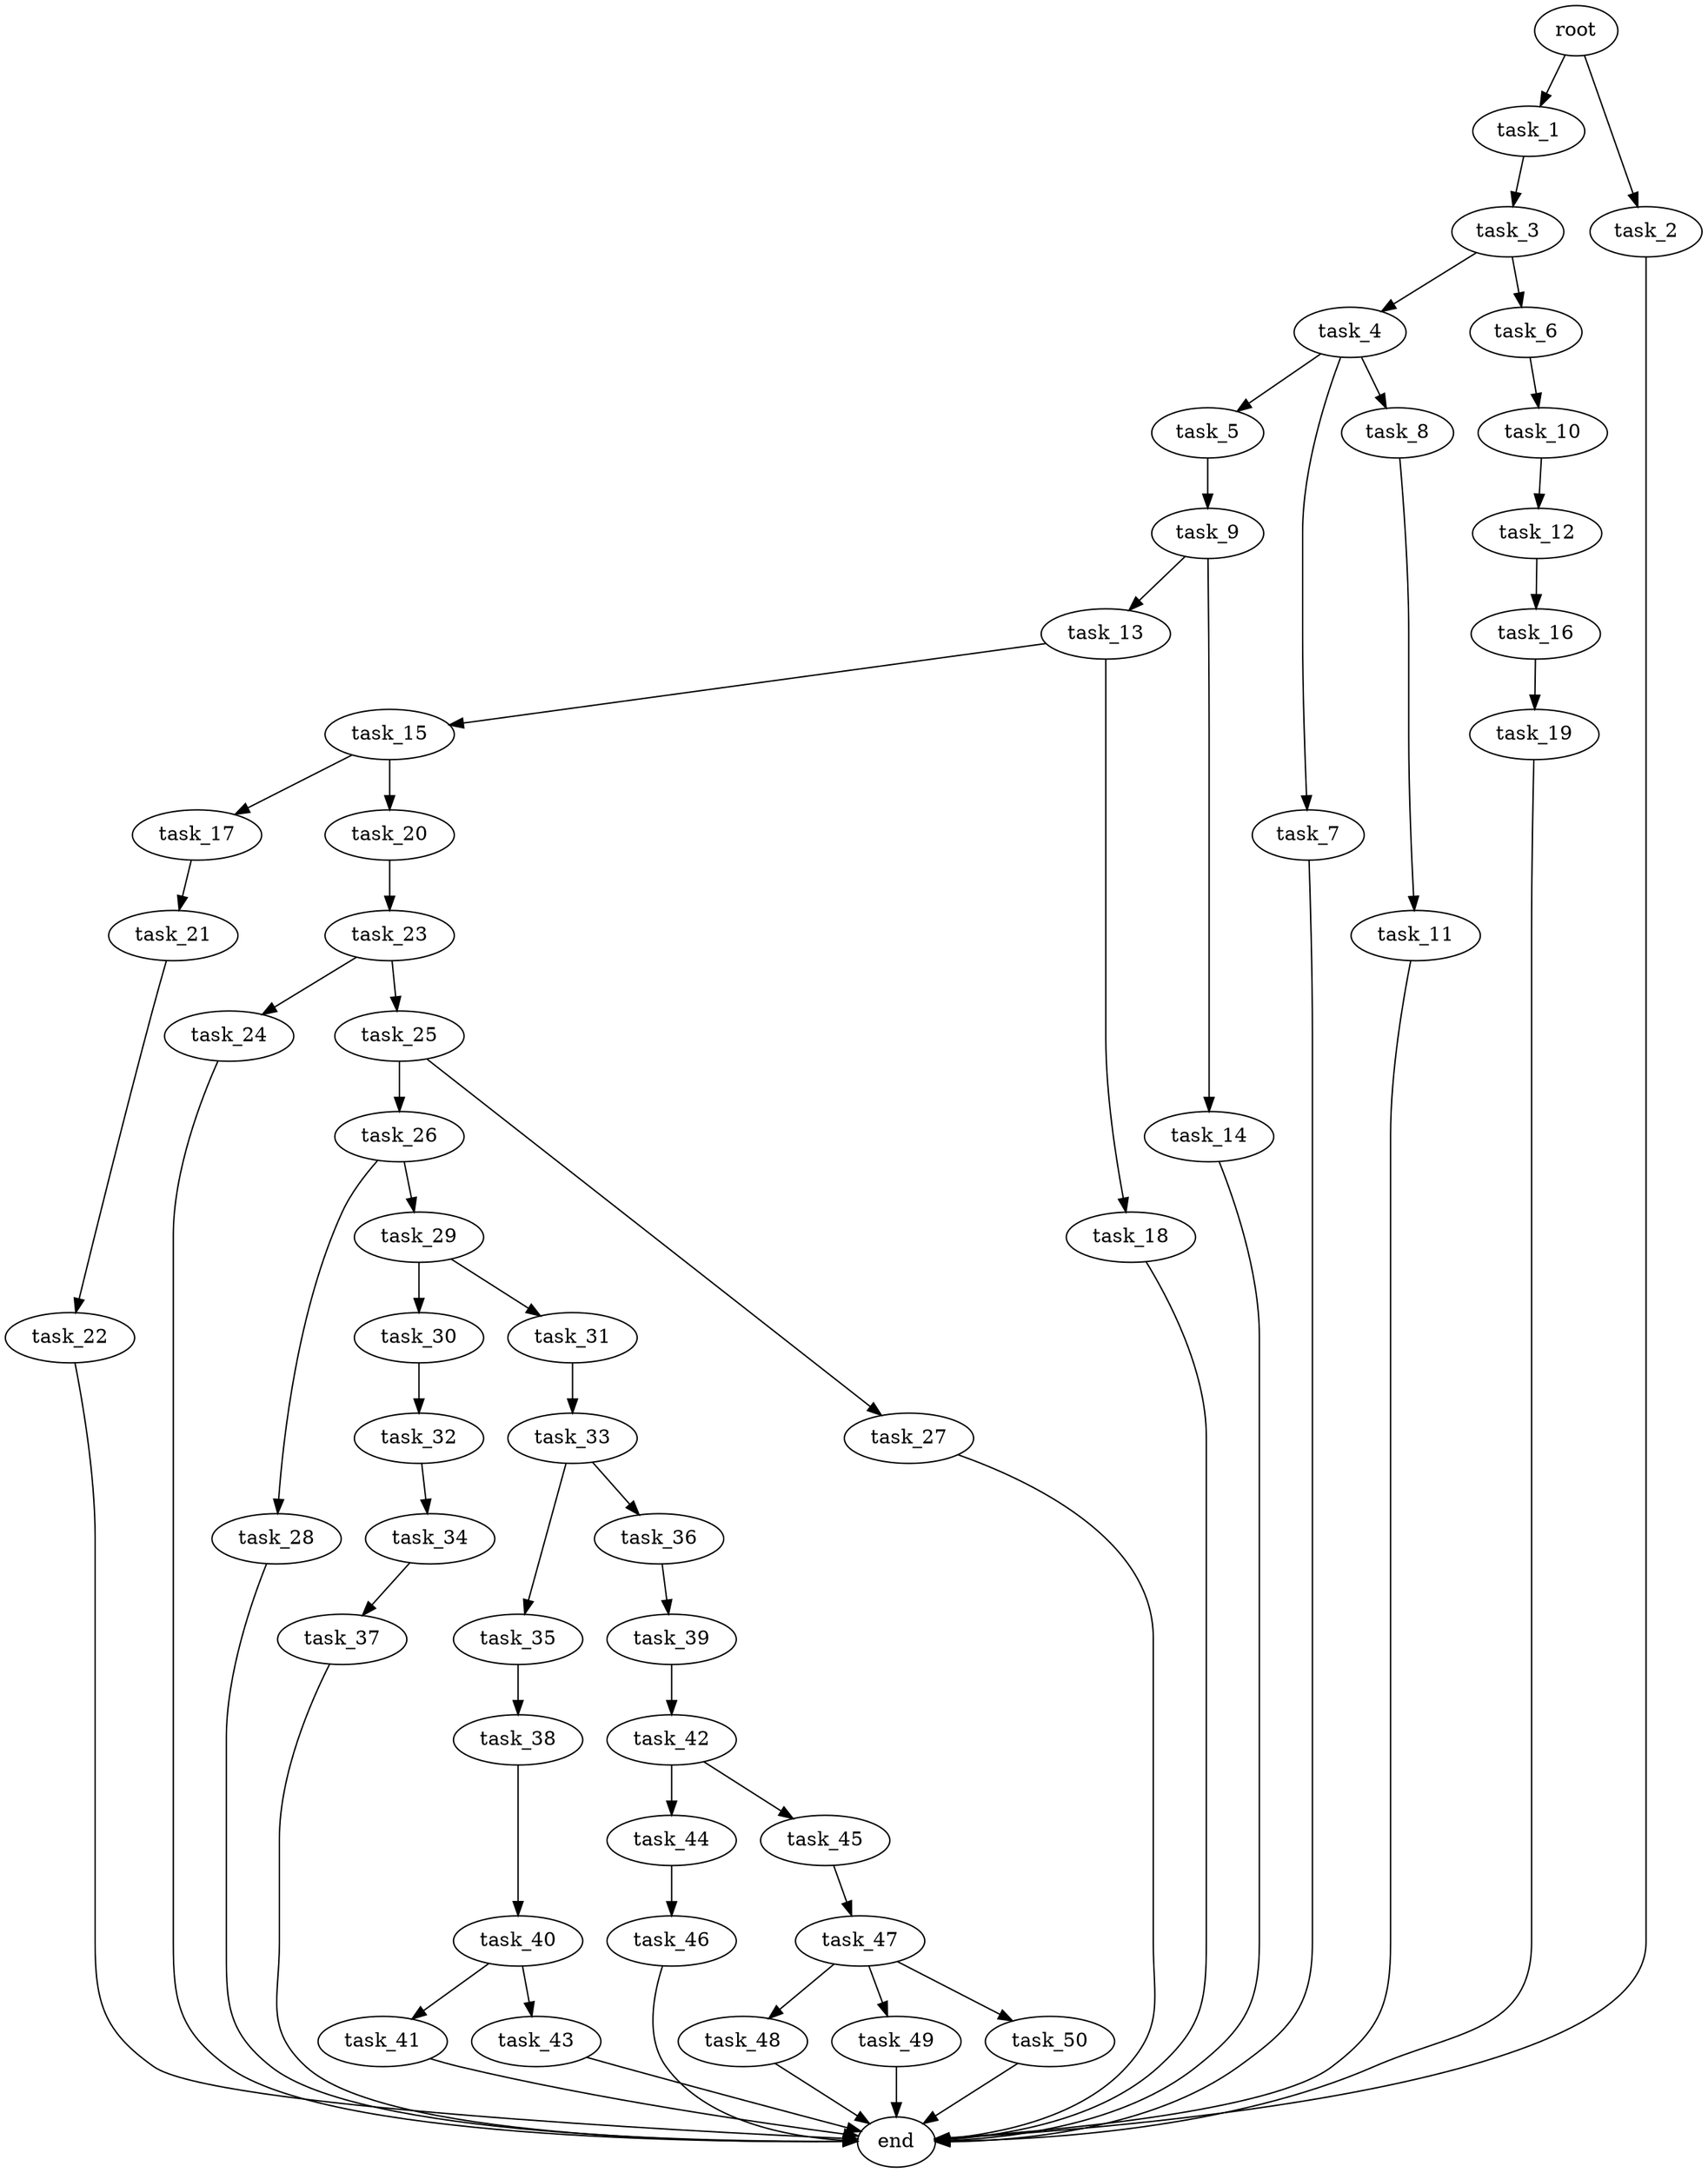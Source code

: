 digraph G {
  root [size="0.000000e+00"];
  task_1 [size="4.660665e+08"];
  task_2 [size="8.511207e+09"];
  task_3 [size="7.385010e+09"];
  task_4 [size="7.963291e+09"];
  task_5 [size="3.726634e+09"];
  task_6 [size="3.571326e+09"];
  task_7 [size="5.062900e+09"];
  task_8 [size="2.422439e+09"];
  task_9 [size="2.905757e+09"];
  task_10 [size="2.634652e+09"];
  task_11 [size="2.442417e+09"];
  task_12 [size="9.831926e+09"];
  task_13 [size="8.005102e+09"];
  task_14 [size="6.547287e+09"];
  task_15 [size="4.227242e+09"];
  task_16 [size="2.460772e+09"];
  task_17 [size="9.538357e+09"];
  task_18 [size="9.137967e+09"];
  task_19 [size="8.649327e+09"];
  task_20 [size="1.302207e+09"];
  task_21 [size="4.116767e+09"];
  task_22 [size="9.838549e+09"];
  task_23 [size="6.313347e+09"];
  task_24 [size="9.154301e+09"];
  task_25 [size="6.711398e+09"];
  task_26 [size="1.357741e+08"];
  task_27 [size="9.579821e+09"];
  task_28 [size="2.603024e+09"];
  task_29 [size="2.900027e+08"];
  task_30 [size="9.995398e+09"];
  task_31 [size="7.368888e+09"];
  task_32 [size="7.023257e+08"];
  task_33 [size="7.356387e+09"];
  task_34 [size="8.149513e+09"];
  task_35 [size="5.849558e+09"];
  task_36 [size="7.534890e+09"];
  task_37 [size="3.617369e+09"];
  task_38 [size="4.214731e+09"];
  task_39 [size="7.875655e+08"];
  task_40 [size="6.894659e+09"];
  task_41 [size="5.978943e+09"];
  task_42 [size="5.677399e+09"];
  task_43 [size="7.356247e+09"];
  task_44 [size="8.335647e+09"];
  task_45 [size="9.936191e+09"];
  task_46 [size="8.685496e+08"];
  task_47 [size="1.018921e+09"];
  task_48 [size="8.867428e+09"];
  task_49 [size="5.024322e+09"];
  task_50 [size="7.489009e+09"];
  end [size="0.000000e+00"];

  root -> task_1 [size="1.000000e-12"];
  root -> task_2 [size="1.000000e-12"];
  task_1 -> task_3 [size="7.385010e+08"];
  task_2 -> end [size="1.000000e-12"];
  task_3 -> task_4 [size="7.963291e+08"];
  task_3 -> task_6 [size="3.571326e+08"];
  task_4 -> task_5 [size="3.726634e+08"];
  task_4 -> task_7 [size="5.062900e+08"];
  task_4 -> task_8 [size="2.422439e+08"];
  task_5 -> task_9 [size="2.905757e+08"];
  task_6 -> task_10 [size="2.634652e+08"];
  task_7 -> end [size="1.000000e-12"];
  task_8 -> task_11 [size="2.442417e+08"];
  task_9 -> task_13 [size="8.005102e+08"];
  task_9 -> task_14 [size="6.547287e+08"];
  task_10 -> task_12 [size="9.831926e+08"];
  task_11 -> end [size="1.000000e-12"];
  task_12 -> task_16 [size="2.460772e+08"];
  task_13 -> task_15 [size="4.227242e+08"];
  task_13 -> task_18 [size="9.137967e+08"];
  task_14 -> end [size="1.000000e-12"];
  task_15 -> task_17 [size="9.538357e+08"];
  task_15 -> task_20 [size="1.302207e+08"];
  task_16 -> task_19 [size="8.649327e+08"];
  task_17 -> task_21 [size="4.116767e+08"];
  task_18 -> end [size="1.000000e-12"];
  task_19 -> end [size="1.000000e-12"];
  task_20 -> task_23 [size="6.313347e+08"];
  task_21 -> task_22 [size="9.838549e+08"];
  task_22 -> end [size="1.000000e-12"];
  task_23 -> task_24 [size="9.154301e+08"];
  task_23 -> task_25 [size="6.711398e+08"];
  task_24 -> end [size="1.000000e-12"];
  task_25 -> task_26 [size="1.357741e+07"];
  task_25 -> task_27 [size="9.579821e+08"];
  task_26 -> task_28 [size="2.603024e+08"];
  task_26 -> task_29 [size="2.900027e+07"];
  task_27 -> end [size="1.000000e-12"];
  task_28 -> end [size="1.000000e-12"];
  task_29 -> task_30 [size="9.995398e+08"];
  task_29 -> task_31 [size="7.368888e+08"];
  task_30 -> task_32 [size="7.023257e+07"];
  task_31 -> task_33 [size="7.356387e+08"];
  task_32 -> task_34 [size="8.149513e+08"];
  task_33 -> task_35 [size="5.849558e+08"];
  task_33 -> task_36 [size="7.534890e+08"];
  task_34 -> task_37 [size="3.617369e+08"];
  task_35 -> task_38 [size="4.214731e+08"];
  task_36 -> task_39 [size="7.875655e+07"];
  task_37 -> end [size="1.000000e-12"];
  task_38 -> task_40 [size="6.894659e+08"];
  task_39 -> task_42 [size="5.677399e+08"];
  task_40 -> task_41 [size="5.978943e+08"];
  task_40 -> task_43 [size="7.356247e+08"];
  task_41 -> end [size="1.000000e-12"];
  task_42 -> task_44 [size="8.335647e+08"];
  task_42 -> task_45 [size="9.936191e+08"];
  task_43 -> end [size="1.000000e-12"];
  task_44 -> task_46 [size="8.685496e+07"];
  task_45 -> task_47 [size="1.018921e+08"];
  task_46 -> end [size="1.000000e-12"];
  task_47 -> task_48 [size="8.867428e+08"];
  task_47 -> task_49 [size="5.024322e+08"];
  task_47 -> task_50 [size="7.489009e+08"];
  task_48 -> end [size="1.000000e-12"];
  task_49 -> end [size="1.000000e-12"];
  task_50 -> end [size="1.000000e-12"];
}
